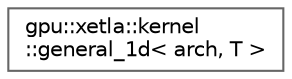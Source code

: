 digraph "Graphical Class Hierarchy"
{
 // LATEX_PDF_SIZE
  bgcolor="transparent";
  edge [fontname=Helvetica,fontsize=10,labelfontname=Helvetica,labelfontsize=10];
  node [fontname=Helvetica,fontsize=10,shape=box,height=0.2,width=0.4];
  rankdir="LR";
  Node0 [id="Node000000",label="gpu::xetla::kernel\l::general_1d\< arch, T \>",height=0.2,width=0.4,color="grey40", fillcolor="white", style="filled",URL="$classgpu_1_1xetla_1_1kernel_1_1general__1d.html",tooltip=" "];
}
